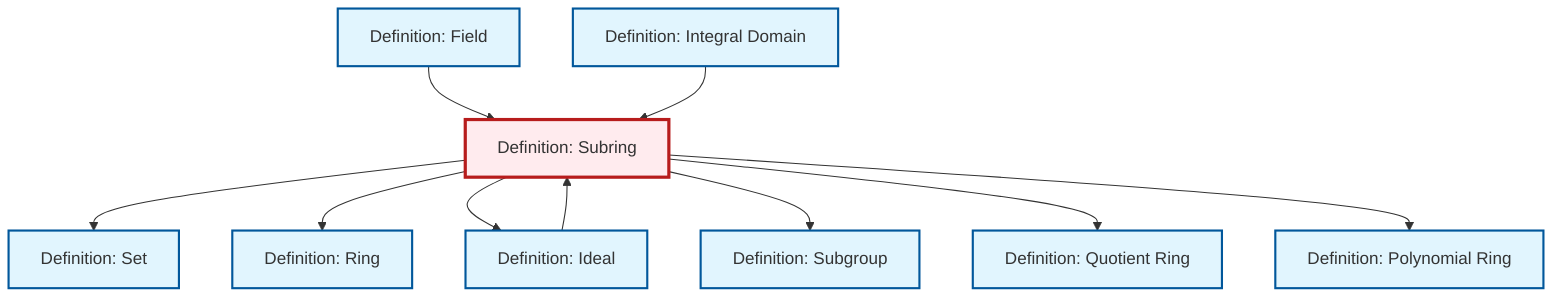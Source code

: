graph TD
    classDef definition fill:#e1f5fe,stroke:#01579b,stroke-width:2px
    classDef theorem fill:#f3e5f5,stroke:#4a148c,stroke-width:2px
    classDef axiom fill:#fff3e0,stroke:#e65100,stroke-width:2px
    classDef example fill:#e8f5e9,stroke:#1b5e20,stroke-width:2px
    classDef current fill:#ffebee,stroke:#b71c1c,stroke-width:3px
    def-ring["Definition: Ring"]:::definition
    def-field["Definition: Field"]:::definition
    def-subring["Definition: Subring"]:::definition
    def-set["Definition: Set"]:::definition
    def-ideal["Definition: Ideal"]:::definition
    def-integral-domain["Definition: Integral Domain"]:::definition
    def-quotient-ring["Definition: Quotient Ring"]:::definition
    def-polynomial-ring["Definition: Polynomial Ring"]:::definition
    def-subgroup["Definition: Subgroup"]:::definition
    def-ideal --> def-subring
    def-subring --> def-set
    def-field --> def-subring
    def-integral-domain --> def-subring
    def-subring --> def-ring
    def-subring --> def-ideal
    def-subring --> def-subgroup
    def-subring --> def-quotient-ring
    def-subring --> def-polynomial-ring
    class def-subring current